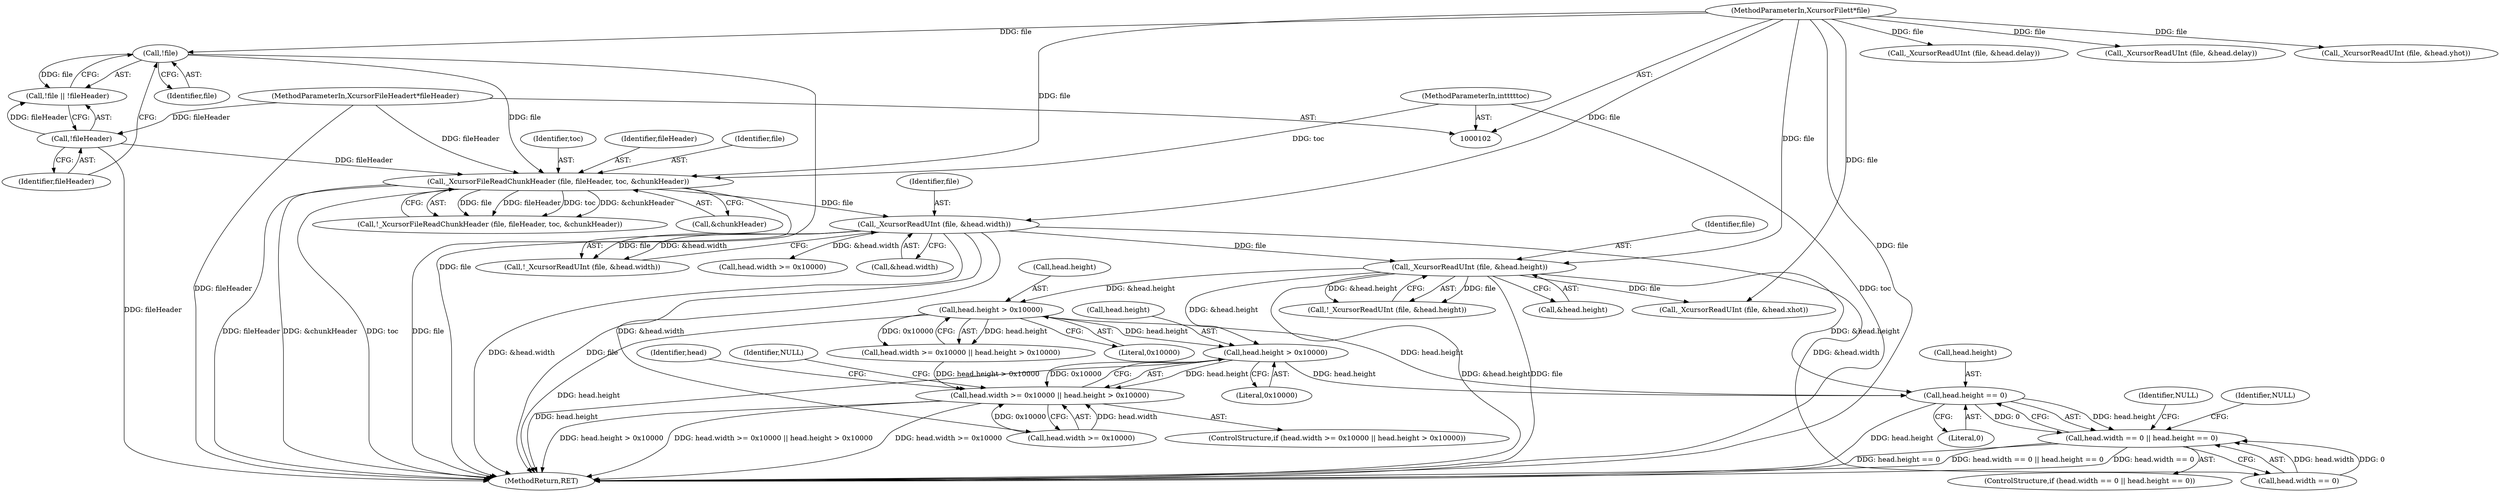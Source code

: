 digraph "1_wayland_5d201df72f3d4f4cb8b8f75f980169b03507da38_0@del" {
"1000211" [label="(Call,head.height > 0x10000)"];
"1000187" [label="(Call,head.height > 0x10000)"];
"1000142" [label="(Call,_XcursorReadUInt (file, &head.height))"];
"1000132" [label="(Call,_XcursorReadUInt (file, &head.width))"];
"1000122" [label="(Call,_XcursorFileReadChunkHeader (file, fileHeader, toc, &chunkHeader))"];
"1000114" [label="(Call,!file)"];
"1000103" [label="(MethodParameterIn,XcursorFile\t\t*file)"];
"1000116" [label="(Call,!fileHeader)"];
"1000104" [label="(MethodParameterIn,XcursorFileHeader\t*fileHeader)"];
"1000105" [label="(MethodParameterIn,int\t\t\ttoc)"];
"1000205" [label="(Call,head.width >= 0x10000 || head.height > 0x10000)"];
"1000225" [label="(Call,head.height == 0)"];
"1000219" [label="(Call,head.width == 0 || head.height == 0)"];
"1000187" [label="(Call,head.height > 0x10000)"];
"1000220" [label="(Call,head.width == 0)"];
"1000122" [label="(Call,_XcursorFileReadChunkHeader (file, fileHeader, toc, &chunkHeader))"];
"1000204" [label="(ControlStructure,if (head.width >= 0x10000 || head.height > 0x10000))"];
"1000233" [label="(Identifier,NULL)"];
"1000231" [label="(Identifier,NULL)"];
"1000143" [label="(Identifier,file)"];
"1000121" [label="(Call,!_XcursorFileReadChunkHeader (file, fileHeader, toc, &chunkHeader))"];
"1000116" [label="(Call,!fileHeader)"];
"1000217" [label="(Identifier,NULL)"];
"1000134" [label="(Call,&head.width)"];
"1000104" [label="(MethodParameterIn,XcursorFileHeader\t*fileHeader)"];
"1000144" [label="(Call,&head.height)"];
"1000152" [label="(Call,_XcursorReadUInt (file, &head.xhot))"];
"1000133" [label="(Identifier,file)"];
"1000222" [label="(Identifier,head)"];
"1000131" [label="(Call,!_XcursorReadUInt (file, &head.width))"];
"1000141" [label="(Call,!_XcursorReadUInt (file, &head.height))"];
"1000196" [label="(Call,_XcursorReadUInt (file, &head.delay))"];
"1000309" [label="(MethodReturn,RET)"];
"1000113" [label="(Call,!file || !fileHeader)"];
"1000182" [label="(Call,head.width >= 0x10000)"];
"1000188" [label="(Call,head.height)"];
"1000117" [label="(Identifier,fileHeader)"];
"1000205" [label="(Call,head.width >= 0x10000 || head.height > 0x10000)"];
"1000181" [label="(Call,head.width >= 0x10000 || head.height > 0x10000)"];
"1000132" [label="(Call,_XcursorReadUInt (file, &head.width))"];
"1000114" [label="(Call,!file)"];
"1000142" [label="(Call,_XcursorReadUInt (file, &head.height))"];
"1000123" [label="(Identifier,file)"];
"1000218" [label="(ControlStructure,if (head.width == 0 || head.height == 0))"];
"1000191" [label="(Literal,0x10000)"];
"1000229" [label="(Literal,0)"];
"1000172" [label="(Call,_XcursorReadUInt (file, &head.delay))"];
"1000126" [label="(Call,&chunkHeader)"];
"1000225" [label="(Call,head.height == 0)"];
"1000125" [label="(Identifier,toc)"];
"1000124" [label="(Identifier,fileHeader)"];
"1000211" [label="(Call,head.height > 0x10000)"];
"1000219" [label="(Call,head.width == 0 || head.height == 0)"];
"1000226" [label="(Call,head.height)"];
"1000215" [label="(Literal,0x10000)"];
"1000105" [label="(MethodParameterIn,int\t\t\ttoc)"];
"1000115" [label="(Identifier,file)"];
"1000162" [label="(Call,_XcursorReadUInt (file, &head.yhot))"];
"1000103" [label="(MethodParameterIn,XcursorFile\t\t*file)"];
"1000206" [label="(Call,head.width >= 0x10000)"];
"1000212" [label="(Call,head.height)"];
"1000211" -> "1000205"  [label="AST: "];
"1000211" -> "1000215"  [label="CFG: "];
"1000212" -> "1000211"  [label="AST: "];
"1000215" -> "1000211"  [label="AST: "];
"1000205" -> "1000211"  [label="CFG: "];
"1000211" -> "1000309"  [label="DDG: head.height"];
"1000211" -> "1000205"  [label="DDG: head.height"];
"1000211" -> "1000205"  [label="DDG: 0x10000"];
"1000187" -> "1000211"  [label="DDG: head.height"];
"1000142" -> "1000211"  [label="DDG: &head.height"];
"1000211" -> "1000225"  [label="DDG: head.height"];
"1000187" -> "1000181"  [label="AST: "];
"1000187" -> "1000191"  [label="CFG: "];
"1000188" -> "1000187"  [label="AST: "];
"1000191" -> "1000187"  [label="AST: "];
"1000181" -> "1000187"  [label="CFG: "];
"1000187" -> "1000309"  [label="DDG: head.height"];
"1000187" -> "1000181"  [label="DDG: head.height"];
"1000187" -> "1000181"  [label="DDG: 0x10000"];
"1000142" -> "1000187"  [label="DDG: &head.height"];
"1000187" -> "1000225"  [label="DDG: head.height"];
"1000142" -> "1000141"  [label="AST: "];
"1000142" -> "1000144"  [label="CFG: "];
"1000143" -> "1000142"  [label="AST: "];
"1000144" -> "1000142"  [label="AST: "];
"1000141" -> "1000142"  [label="CFG: "];
"1000142" -> "1000309"  [label="DDG: &head.height"];
"1000142" -> "1000309"  [label="DDG: file"];
"1000142" -> "1000141"  [label="DDG: file"];
"1000142" -> "1000141"  [label="DDG: &head.height"];
"1000132" -> "1000142"  [label="DDG: file"];
"1000103" -> "1000142"  [label="DDG: file"];
"1000142" -> "1000152"  [label="DDG: file"];
"1000142" -> "1000225"  [label="DDG: &head.height"];
"1000132" -> "1000131"  [label="AST: "];
"1000132" -> "1000134"  [label="CFG: "];
"1000133" -> "1000132"  [label="AST: "];
"1000134" -> "1000132"  [label="AST: "];
"1000131" -> "1000132"  [label="CFG: "];
"1000132" -> "1000309"  [label="DDG: file"];
"1000132" -> "1000309"  [label="DDG: &head.width"];
"1000132" -> "1000131"  [label="DDG: file"];
"1000132" -> "1000131"  [label="DDG: &head.width"];
"1000122" -> "1000132"  [label="DDG: file"];
"1000103" -> "1000132"  [label="DDG: file"];
"1000132" -> "1000182"  [label="DDG: &head.width"];
"1000132" -> "1000206"  [label="DDG: &head.width"];
"1000132" -> "1000220"  [label="DDG: &head.width"];
"1000122" -> "1000121"  [label="AST: "];
"1000122" -> "1000126"  [label="CFG: "];
"1000123" -> "1000122"  [label="AST: "];
"1000124" -> "1000122"  [label="AST: "];
"1000125" -> "1000122"  [label="AST: "];
"1000126" -> "1000122"  [label="AST: "];
"1000121" -> "1000122"  [label="CFG: "];
"1000122" -> "1000309"  [label="DDG: &chunkHeader"];
"1000122" -> "1000309"  [label="DDG: toc"];
"1000122" -> "1000309"  [label="DDG: file"];
"1000122" -> "1000309"  [label="DDG: fileHeader"];
"1000122" -> "1000121"  [label="DDG: file"];
"1000122" -> "1000121"  [label="DDG: fileHeader"];
"1000122" -> "1000121"  [label="DDG: toc"];
"1000122" -> "1000121"  [label="DDG: &chunkHeader"];
"1000114" -> "1000122"  [label="DDG: file"];
"1000103" -> "1000122"  [label="DDG: file"];
"1000116" -> "1000122"  [label="DDG: fileHeader"];
"1000104" -> "1000122"  [label="DDG: fileHeader"];
"1000105" -> "1000122"  [label="DDG: toc"];
"1000114" -> "1000113"  [label="AST: "];
"1000114" -> "1000115"  [label="CFG: "];
"1000115" -> "1000114"  [label="AST: "];
"1000117" -> "1000114"  [label="CFG: "];
"1000113" -> "1000114"  [label="CFG: "];
"1000114" -> "1000309"  [label="DDG: file"];
"1000114" -> "1000113"  [label="DDG: file"];
"1000103" -> "1000114"  [label="DDG: file"];
"1000103" -> "1000102"  [label="AST: "];
"1000103" -> "1000309"  [label="DDG: file"];
"1000103" -> "1000152"  [label="DDG: file"];
"1000103" -> "1000162"  [label="DDG: file"];
"1000103" -> "1000172"  [label="DDG: file"];
"1000103" -> "1000196"  [label="DDG: file"];
"1000116" -> "1000113"  [label="AST: "];
"1000116" -> "1000117"  [label="CFG: "];
"1000117" -> "1000116"  [label="AST: "];
"1000113" -> "1000116"  [label="CFG: "];
"1000116" -> "1000309"  [label="DDG: fileHeader"];
"1000116" -> "1000113"  [label="DDG: fileHeader"];
"1000104" -> "1000116"  [label="DDG: fileHeader"];
"1000104" -> "1000102"  [label="AST: "];
"1000104" -> "1000309"  [label="DDG: fileHeader"];
"1000105" -> "1000102"  [label="AST: "];
"1000105" -> "1000309"  [label="DDG: toc"];
"1000205" -> "1000204"  [label="AST: "];
"1000205" -> "1000206"  [label="CFG: "];
"1000206" -> "1000205"  [label="AST: "];
"1000217" -> "1000205"  [label="CFG: "];
"1000222" -> "1000205"  [label="CFG: "];
"1000205" -> "1000309"  [label="DDG: head.width >= 0x10000"];
"1000205" -> "1000309"  [label="DDG: head.height > 0x10000"];
"1000205" -> "1000309"  [label="DDG: head.width >= 0x10000 || head.height > 0x10000"];
"1000206" -> "1000205"  [label="DDG: head.width"];
"1000206" -> "1000205"  [label="DDG: 0x10000"];
"1000181" -> "1000205"  [label="DDG: head.height > 0x10000"];
"1000225" -> "1000219"  [label="AST: "];
"1000225" -> "1000229"  [label="CFG: "];
"1000226" -> "1000225"  [label="AST: "];
"1000229" -> "1000225"  [label="AST: "];
"1000219" -> "1000225"  [label="CFG: "];
"1000225" -> "1000309"  [label="DDG: head.height"];
"1000225" -> "1000219"  [label="DDG: head.height"];
"1000225" -> "1000219"  [label="DDG: 0"];
"1000219" -> "1000218"  [label="AST: "];
"1000219" -> "1000220"  [label="CFG: "];
"1000220" -> "1000219"  [label="AST: "];
"1000231" -> "1000219"  [label="CFG: "];
"1000233" -> "1000219"  [label="CFG: "];
"1000219" -> "1000309"  [label="DDG: head.height == 0"];
"1000219" -> "1000309"  [label="DDG: head.width == 0 || head.height == 0"];
"1000219" -> "1000309"  [label="DDG: head.width == 0"];
"1000220" -> "1000219"  [label="DDG: head.width"];
"1000220" -> "1000219"  [label="DDG: 0"];
}
